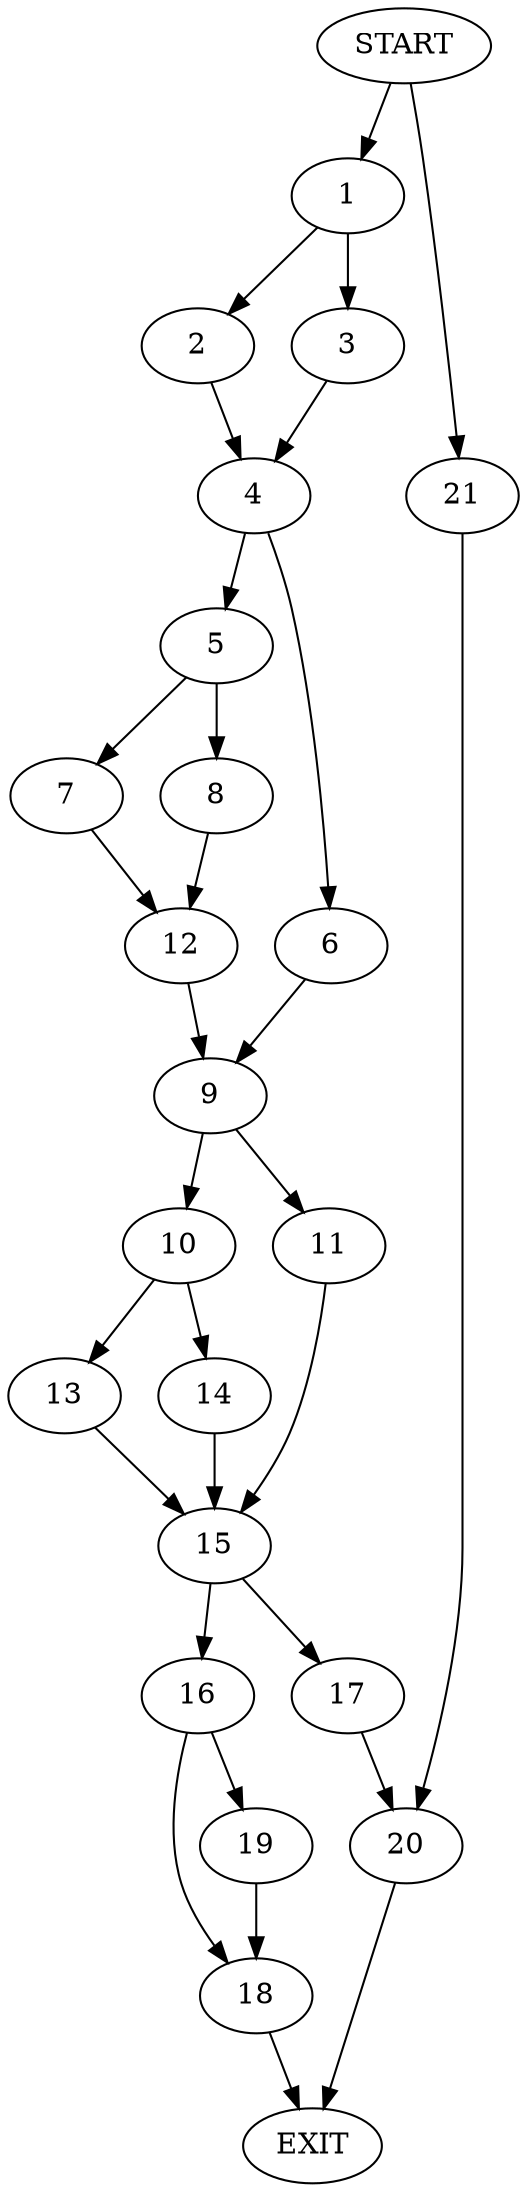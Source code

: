 digraph {
0 [label="START"]
22 [label="EXIT"]
0 -> 1
1 -> 2
1 -> 3
3 -> 4
2 -> 4
4 -> 5
4 -> 6
5 -> 7
5 -> 8
6 -> 9
9 -> 10
9 -> 11
7 -> 12
8 -> 12
12 -> 9
10 -> 13
10 -> 14
11 -> 15
14 -> 15
13 -> 15
15 -> 16
15 -> 17
16 -> 18
16 -> 19
17 -> 20
18 -> 22
19 -> 18
20 -> 22
0 -> 21
21 -> 20
}
